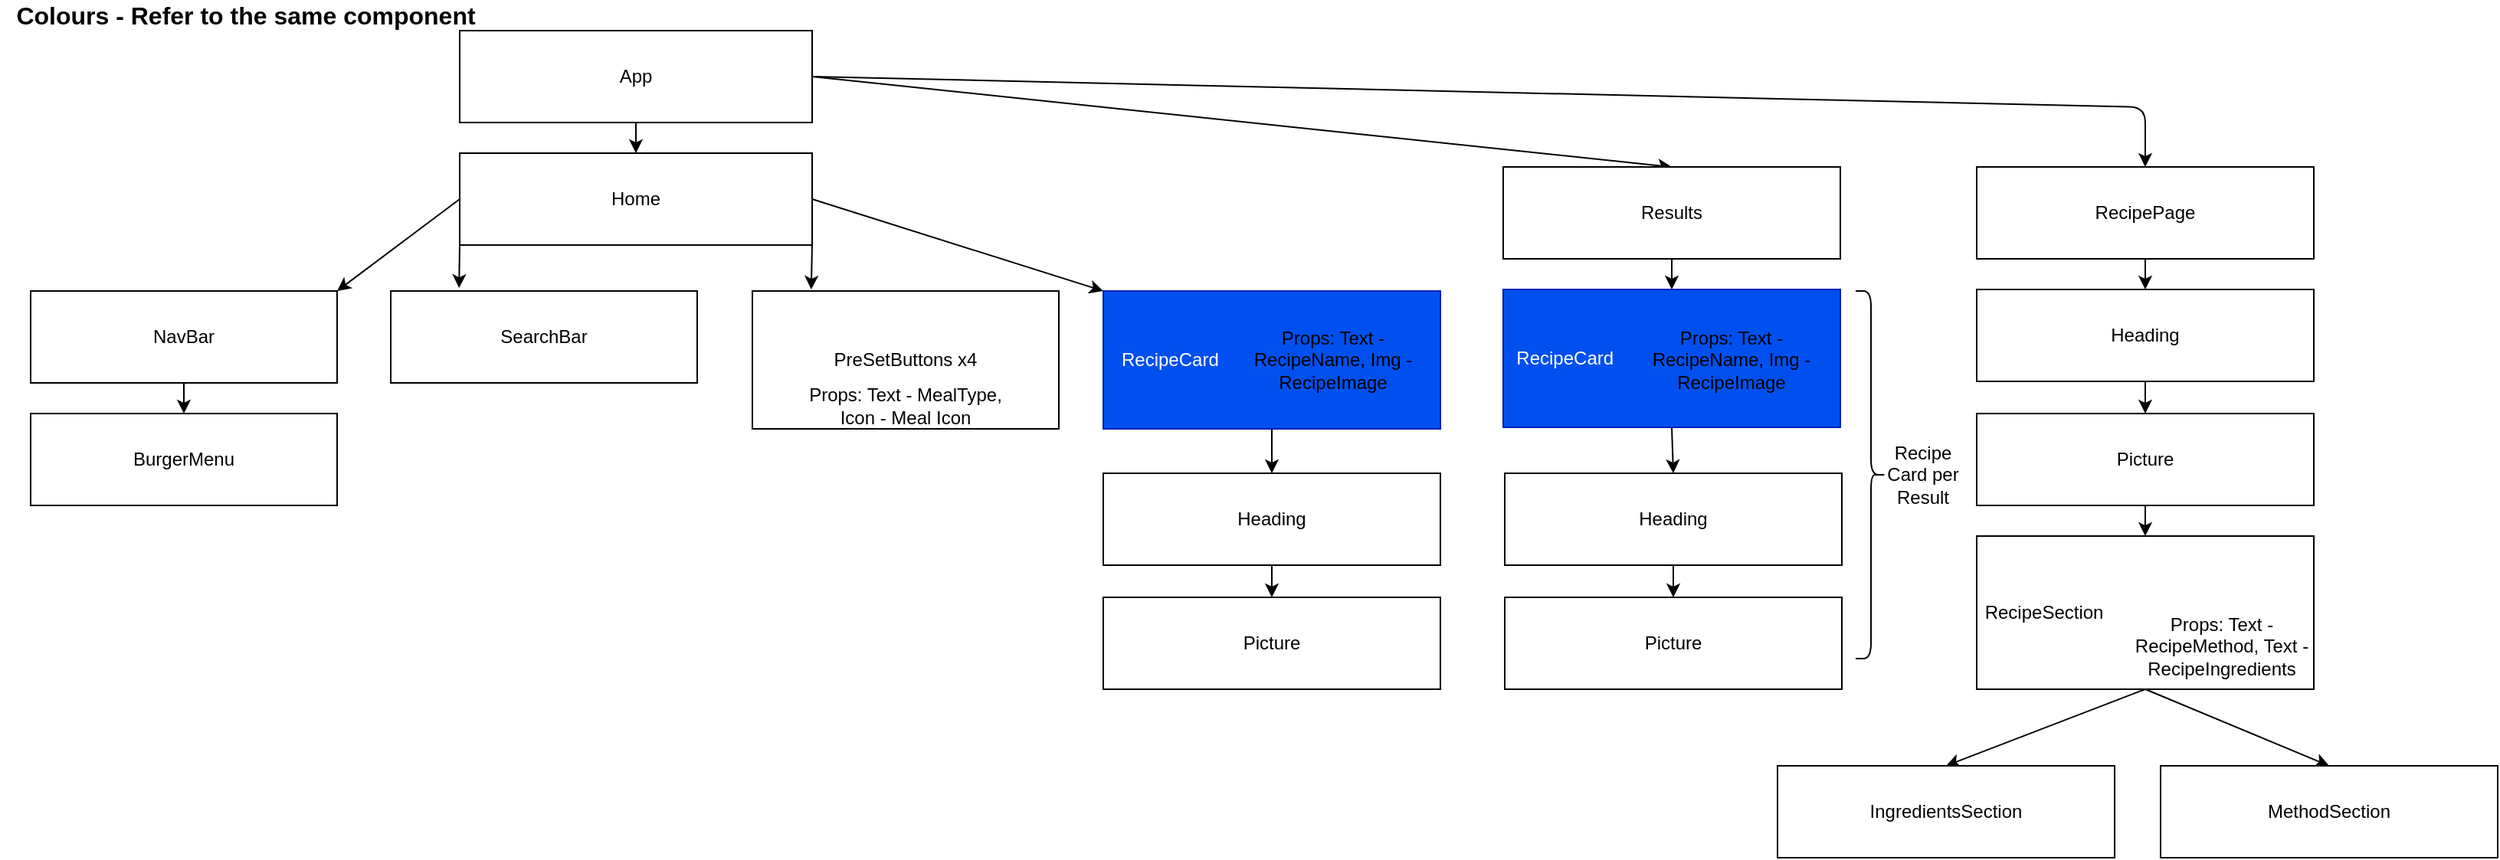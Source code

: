 <mxfile>
    <diagram id="GUsTQlz0GoGKQ92MsiEN" name="Page-1">
        <mxGraphModel dx="984" dy="773" grid="1" gridSize="10" guides="1" tooltips="1" connect="1" arrows="1" fold="1" page="1" pageScale="1" pageWidth="827" pageHeight="1169" math="0" shadow="0">
            <root>
                <mxCell id="0"/>
                <mxCell id="1" parent="0"/>
                <mxCell id="15" style="edgeStyle=none;html=1;exitX=0.5;exitY=1;exitDx=0;exitDy=0;entryX=0.5;entryY=0;entryDx=0;entryDy=0;" edge="1" parent="1" source="2" target="3">
                    <mxGeometry relative="1" as="geometry"/>
                </mxCell>
                <mxCell id="2" value="NavBar" style="rounded=0;whiteSpace=wrap;html=1;" vertex="1" parent="1">
                    <mxGeometry x="20" y="200" width="200" height="60" as="geometry"/>
                </mxCell>
                <mxCell id="3" value="BurgerMenu" style="rounded=0;whiteSpace=wrap;html=1;" vertex="1" parent="1">
                    <mxGeometry x="20" y="280" width="200" height="60" as="geometry"/>
                </mxCell>
                <mxCell id="16" style="edgeStyle=none;html=1;exitX=0;exitY=1;exitDx=0;exitDy=0;entryX=0.223;entryY=-0.033;entryDx=0;entryDy=0;entryPerimeter=0;" edge="1" parent="1" source="4" target="5">
                    <mxGeometry relative="1" as="geometry"/>
                </mxCell>
                <mxCell id="17" style="edgeStyle=none;html=1;exitX=1;exitY=1;exitDx=0;exitDy=0;entryX=0.192;entryY=-0.011;entryDx=0;entryDy=0;entryPerimeter=0;" edge="1" parent="1" source="4" target="6">
                    <mxGeometry relative="1" as="geometry"/>
                </mxCell>
                <mxCell id="21" style="edgeStyle=none;html=1;exitX=1;exitY=0.5;exitDx=0;exitDy=0;entryX=0;entryY=0;entryDx=0;entryDy=0;" edge="1" parent="1" source="4" target="8">
                    <mxGeometry relative="1" as="geometry"/>
                </mxCell>
                <mxCell id="4" value="Home" style="rounded=0;whiteSpace=wrap;html=1;" vertex="1" parent="1">
                    <mxGeometry x="300" y="110" width="230" height="60" as="geometry"/>
                </mxCell>
                <mxCell id="5" value="SearchBar" style="rounded=0;whiteSpace=wrap;html=1;" vertex="1" parent="1">
                    <mxGeometry x="255" y="200" width="200" height="60" as="geometry"/>
                </mxCell>
                <mxCell id="6" value="PreSetButtons x4" style="rounded=0;whiteSpace=wrap;html=1;" vertex="1" parent="1">
                    <mxGeometry x="491" y="200" width="200" height="90" as="geometry"/>
                </mxCell>
                <mxCell id="19" style="edgeStyle=none;html=1;exitX=0.5;exitY=1;exitDx=0;exitDy=0;entryX=0.5;entryY=0;entryDx=0;entryDy=0;" edge="1" parent="1" source="8" target="10">
                    <mxGeometry relative="1" as="geometry"/>
                </mxCell>
                <mxCell id="8" value="&amp;nbsp; &amp;nbsp;RecipeCard" style="rounded=0;whiteSpace=wrap;html=1;align=left;fillColor=#0050ef;fontColor=#ffffff;strokeColor=#001DBC;" vertex="1" parent="1">
                    <mxGeometry x="720" y="200" width="220" height="90" as="geometry"/>
                </mxCell>
                <mxCell id="9" value="Picture" style="rounded=0;whiteSpace=wrap;html=1;" vertex="1" parent="1">
                    <mxGeometry x="720" y="400" width="220" height="60" as="geometry"/>
                </mxCell>
                <mxCell id="20" style="edgeStyle=none;html=1;exitX=0.5;exitY=1;exitDx=0;exitDy=0;entryX=0.5;entryY=0;entryDx=0;entryDy=0;" edge="1" parent="1" source="10" target="9">
                    <mxGeometry relative="1" as="geometry"/>
                </mxCell>
                <mxCell id="10" value="Heading" style="rounded=0;whiteSpace=wrap;html=1;" vertex="1" parent="1">
                    <mxGeometry x="720" y="319" width="220" height="60" as="geometry"/>
                </mxCell>
                <mxCell id="12" value="" style="endArrow=classic;html=1;exitX=0;exitY=0.5;exitDx=0;exitDy=0;entryX=1;entryY=0;entryDx=0;entryDy=0;" edge="1" parent="1" source="4" target="2">
                    <mxGeometry width="50" height="50" relative="1" as="geometry">
                        <mxPoint x="100" y="105" as="sourcePoint"/>
                        <mxPoint x="150" y="55" as="targetPoint"/>
                    </mxGeometry>
                </mxCell>
                <mxCell id="14" style="edgeStyle=none;html=1;exitX=0.5;exitY=1;exitDx=0;exitDy=0;entryX=0.5;entryY=0;entryDx=0;entryDy=0;" edge="1" parent="1" source="13" target="4">
                    <mxGeometry relative="1" as="geometry"/>
                </mxCell>
                <mxCell id="42" style="edgeStyle=none;html=1;exitX=1;exitY=0.5;exitDx=0;exitDy=0;entryX=0.5;entryY=0;entryDx=0;entryDy=0;" edge="1" parent="1" source="13" target="25">
                    <mxGeometry relative="1" as="geometry"/>
                </mxCell>
                <mxCell id="43" style="edgeStyle=none;html=1;exitX=1;exitY=0.5;exitDx=0;exitDy=0;entryX=0.5;entryY=0;entryDx=0;entryDy=0;" edge="1" parent="1" source="13" target="35">
                    <mxGeometry relative="1" as="geometry">
                        <Array as="points">
                            <mxPoint x="1400" y="80"/>
                        </Array>
                    </mxGeometry>
                </mxCell>
                <mxCell id="13" value="App" style="rounded=0;whiteSpace=wrap;html=1;" vertex="1" parent="1">
                    <mxGeometry x="300" y="30" width="230" height="60" as="geometry"/>
                </mxCell>
                <mxCell id="30" style="edgeStyle=none;html=1;exitX=0.5;exitY=1;exitDx=0;exitDy=0;entryX=0.5;entryY=0;entryDx=0;entryDy=0;" edge="1" parent="1" source="25" target="26">
                    <mxGeometry relative="1" as="geometry"/>
                </mxCell>
                <mxCell id="25" value="Results" style="rounded=0;whiteSpace=wrap;html=1;" vertex="1" parent="1">
                    <mxGeometry x="981" y="119" width="220" height="60" as="geometry"/>
                </mxCell>
                <mxCell id="31" style="edgeStyle=none;html=1;exitX=0.5;exitY=1;exitDx=0;exitDy=0;entryX=0.5;entryY=0;entryDx=0;entryDy=0;" edge="1" parent="1" source="26" target="28">
                    <mxGeometry relative="1" as="geometry"/>
                </mxCell>
                <mxCell id="26" value="&amp;nbsp; RecipeCard" style="rounded=0;whiteSpace=wrap;html=1;align=left;fillColor=#0050ef;fontColor=#ffffff;strokeColor=#001DBC;" vertex="1" parent="1">
                    <mxGeometry x="981" y="199" width="220" height="90" as="geometry"/>
                </mxCell>
                <mxCell id="27" value="Picture" style="rounded=0;whiteSpace=wrap;html=1;" vertex="1" parent="1">
                    <mxGeometry x="982" y="400" width="220" height="60" as="geometry"/>
                </mxCell>
                <mxCell id="32" style="edgeStyle=none;html=1;exitX=0.5;exitY=1;exitDx=0;exitDy=0;entryX=0.5;entryY=0;entryDx=0;entryDy=0;" edge="1" parent="1" source="28" target="27">
                    <mxGeometry relative="1" as="geometry"/>
                </mxCell>
                <mxCell id="28" value="Heading" style="rounded=0;whiteSpace=wrap;html=1;" vertex="1" parent="1">
                    <mxGeometry x="982" y="319" width="220" height="60" as="geometry"/>
                </mxCell>
                <mxCell id="33" value="" style="shape=curlyBracket;whiteSpace=wrap;html=1;rounded=1;flipH=1;" vertex="1" parent="1">
                    <mxGeometry x="1211" y="200" width="20" height="240" as="geometry"/>
                </mxCell>
                <mxCell id="34" value="Recipe Card per Result" style="text;html=1;strokeColor=none;fillColor=none;align=center;verticalAlign=middle;whiteSpace=wrap;rounded=0;" vertex="1" parent="1">
                    <mxGeometry x="1225" y="305" width="60" height="30" as="geometry"/>
                </mxCell>
                <mxCell id="37" style="edgeStyle=none;html=1;exitX=0.5;exitY=1;exitDx=0;exitDy=0;entryX=0.5;entryY=0;entryDx=0;entryDy=0;" edge="1" parent="1" source="35" target="36">
                    <mxGeometry relative="1" as="geometry"/>
                </mxCell>
                <mxCell id="35" value="RecipePage" style="rounded=0;whiteSpace=wrap;html=1;" vertex="1" parent="1">
                    <mxGeometry x="1290" y="119" width="220" height="60" as="geometry"/>
                </mxCell>
                <mxCell id="39" style="edgeStyle=none;html=1;exitX=0.5;exitY=1;exitDx=0;exitDy=0;entryX=0.5;entryY=0;entryDx=0;entryDy=0;" edge="1" parent="1" source="36" target="38">
                    <mxGeometry relative="1" as="geometry"/>
                </mxCell>
                <mxCell id="36" value="Heading" style="rounded=0;whiteSpace=wrap;html=1;" vertex="1" parent="1">
                    <mxGeometry x="1290" y="199" width="220" height="60" as="geometry"/>
                </mxCell>
                <mxCell id="41" style="edgeStyle=none;html=1;exitX=0.5;exitY=1;exitDx=0;exitDy=0;entryX=0.5;entryY=0;entryDx=0;entryDy=0;" edge="1" parent="1" source="38" target="40">
                    <mxGeometry relative="1" as="geometry"/>
                </mxCell>
                <mxCell id="38" value="Picture" style="rounded=0;whiteSpace=wrap;html=1;" vertex="1" parent="1">
                    <mxGeometry x="1290" y="280" width="220" height="60" as="geometry"/>
                </mxCell>
                <mxCell id="46" style="edgeStyle=none;html=1;exitX=0.5;exitY=1;exitDx=0;exitDy=0;entryX=0.5;entryY=0;entryDx=0;entryDy=0;" edge="1" parent="1" source="40" target="45">
                    <mxGeometry relative="1" as="geometry"/>
                </mxCell>
                <mxCell id="47" style="edgeStyle=none;html=1;exitX=0.5;exitY=1;exitDx=0;exitDy=0;entryX=0.5;entryY=0;entryDx=0;entryDy=0;" edge="1" parent="1" source="40" target="44">
                    <mxGeometry relative="1" as="geometry"/>
                </mxCell>
                <mxCell id="40" value="&amp;nbsp;RecipeSection" style="rounded=0;whiteSpace=wrap;html=1;align=left;" vertex="1" parent="1">
                    <mxGeometry x="1290" y="360" width="220" height="100" as="geometry"/>
                </mxCell>
                <mxCell id="44" value="IngredientsSection" style="rounded=0;whiteSpace=wrap;html=1;" vertex="1" parent="1">
                    <mxGeometry x="1160" y="510" width="220" height="60" as="geometry"/>
                </mxCell>
                <mxCell id="45" value="MethodSection" style="rounded=0;whiteSpace=wrap;html=1;" vertex="1" parent="1">
                    <mxGeometry x="1410" y="510" width="220" height="60" as="geometry"/>
                </mxCell>
                <mxCell id="48" value="Props: Text - MealType, Icon - Meal Icon" style="text;html=1;strokeColor=none;fillColor=none;align=center;verticalAlign=middle;whiteSpace=wrap;rounded=0;" vertex="1" parent="1">
                    <mxGeometry x="521" y="260" width="140" height="30" as="geometry"/>
                </mxCell>
                <mxCell id="49" value="Props: Text - RecipeName, Img - RecipeImage" style="text;html=1;strokeColor=none;fillColor=none;align=center;verticalAlign=middle;whiteSpace=wrap;rounded=0;" vertex="1" parent="1">
                    <mxGeometry x="810" y="219.5" width="120" height="50" as="geometry"/>
                </mxCell>
                <mxCell id="50" value="Props: Text - RecipeMethod, Text - RecipeIngredients" style="text;html=1;strokeColor=none;fillColor=none;align=center;verticalAlign=middle;whiteSpace=wrap;rounded=0;" vertex="1" parent="1">
                    <mxGeometry x="1390" y="407" width="120" height="50" as="geometry"/>
                </mxCell>
                <mxCell id="52" value="Props: Text - RecipeName, Img - RecipeImage" style="text;html=1;strokeColor=none;fillColor=none;align=center;verticalAlign=middle;whiteSpace=wrap;rounded=0;" vertex="1" parent="1">
                    <mxGeometry x="1070" y="219.5" width="120" height="50" as="geometry"/>
                </mxCell>
                <mxCell id="54" value="&lt;font style=&quot;font-size: 16px&quot;&gt;&lt;b&gt;Colours - Refer to the same component&lt;/b&gt;&lt;/font&gt;" style="text;html=1;align=center;verticalAlign=middle;resizable=0;points=[];autosize=1;strokeColor=none;fillColor=none;" vertex="1" parent="1">
                    <mxGeometry y="10" width="320" height="20" as="geometry"/>
                </mxCell>
            </root>
        </mxGraphModel>
    </diagram>
</mxfile>
